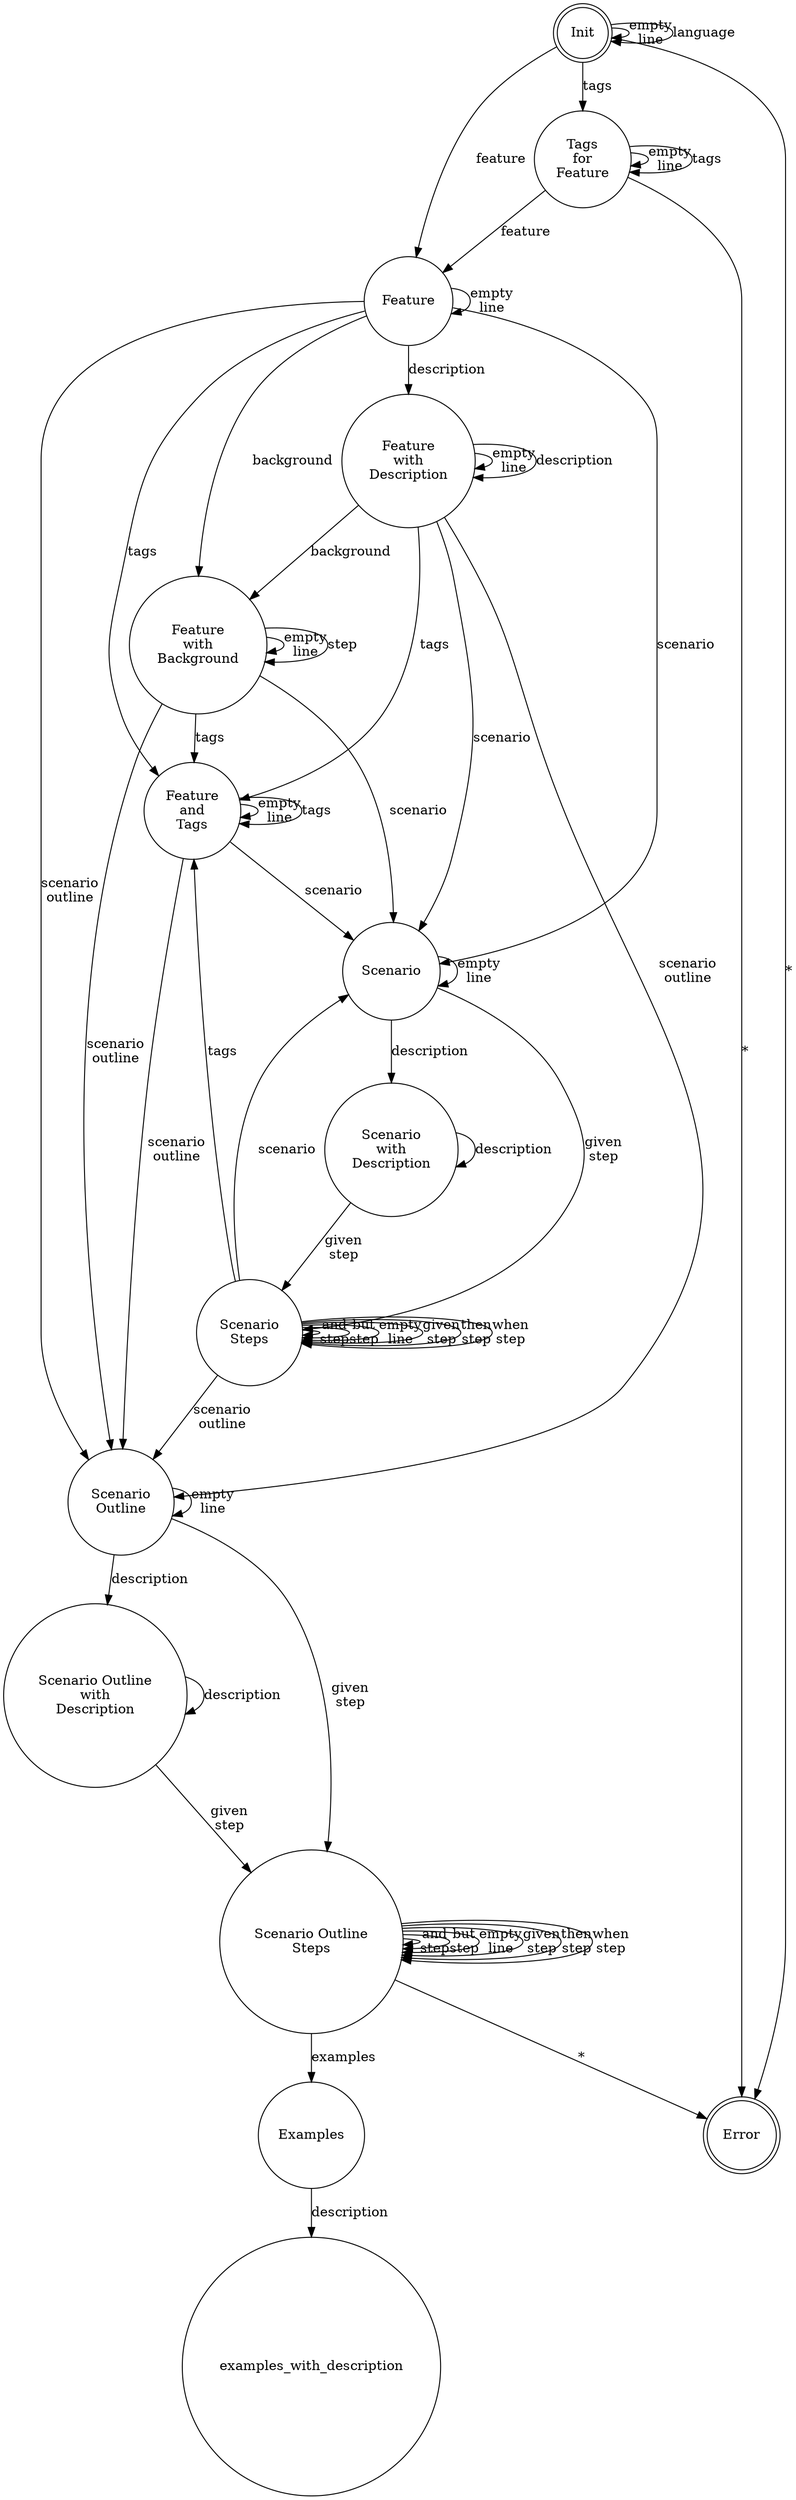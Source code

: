 digraph gherkin {
    node [shape=doublecircle];
    init [label="Init"];
    error [label="Error"];

	node [shape=circle];

    examples [label="Examples"];
    feature_and_tags [label="Feature\nand\nTags"];
    feature [label="Feature"];
    feature_with_background [label="Feature\nwith\nBackground"];
    feature_with_description [label="Feature\nwith\nDescription"];
    scenario [label="Scenario"];
    scenario_outline [label="Scenario\nOutline"];
    scenario_outline_steps [label="Scenario Outline\nSteps"];
    scenario_outline_with_description [label="Scenario Outline\nwith\nDescription"];
    scenario_steps [label="Scenario\nSteps"];
    scenario_with_description [label="Scenario\nwith\nDescription"];
    tags_for_feature [label="Tags\nfor\nFeature"];

    init -> error [label="*"];
    init -> feature [label="feature"];
    init -> init [label="empty\nline"];
    init -> init [label="language"];    // currently ignore
    init -> tags_for_feature [label="tags"];

    tags_for_feature -> error [label="*"];
    tags_for_feature -> feature [label="feature"];
    tags_for_feature -> tags_for_feature [label="empty\nline"];
    tags_for_feature -> tags_for_feature [label="tags"];

    feature_with_description -> feature_with_description [label="empty\nline"];
    feature_with_description -> feature_with_description [label="description"];
    feature_with_description -> feature_with_background [label="background"];
    feature_with_description -> feature_and_tags [label="tags"];
    feature_with_description -> scenario [label="scenario"];
    feature_with_description -> scenario_outline [label="scenario\noutline"];

    feature_with_background -> feature_with_background [label="empty\nline"];
    feature_with_background -> feature_with_background [label="step"];
    feature_with_background -> feature_and_tags [label="tags"];
    feature_with_background -> scenario [label="scenario"];
    feature_with_background -> scenario_outline [label="scenario\noutline"];

    feature_and_tags -> feature_and_tags [label="empty\nline"];
    feature_and_tags -> feature_and_tags [label="tags"];
    feature_and_tags -> scenario [label="scenario"];
    feature_and_tags -> scenario_outline [label="scenario\noutline"];

    feature -> feature [label="empty\nline"];
    feature -> feature_with_description [label="description"];
    feature -> feature_with_background [label="background"];
    feature -> feature_and_tags [label="tags"];
    feature -> scenario [label="scenario"];
    feature -> scenario_outline [label="scenario\noutline"];

    scenario -> scenario [label="empty\nline"];
    scenario -> scenario_with_description [label="description"];
    scenario -> scenario_steps [label="given\nstep"];

    scenario_with_description -> scenario_with_description [label="description"];
    scenario_with_description -> scenario_steps [label="given\nstep"];

    scenario_steps -> feature_and_tags [label="tags"];
    scenario_steps -> scenario [label="scenario"];
    scenario_steps -> scenario_outline [label="scenario\noutline"];
    scenario_steps -> scenario_steps [label="and\nstep"];
    scenario_steps -> scenario_steps [label="but\nstep"];
    scenario_steps -> scenario_steps [label="empty\nline"];
    scenario_steps -> scenario_steps [label="given\nstep"];
    scenario_steps -> scenario_steps [label="then\nstep"];
    scenario_steps -> scenario_steps [label="when\nstep"];

    scenario_outline -> scenario_outline [label="empty\nline"];
    scenario_outline -> scenario_outline_with_description [label="description"];
    scenario_outline -> scenario_outline_steps [label="given\nstep"];

    scenario_outline_with_description -> scenario_outline_with_description [label="description"];
    scenario_outline_with_description -> scenario_outline_steps [label="given\nstep"];

    scenario_outline_steps -> error [label="*"];
    scenario_outline_steps -> examples [label="examples"];
    scenario_outline_steps -> scenario_outline_steps [label="and\nstep"];
    scenario_outline_steps -> scenario_outline_steps [label="but\nstep"];
    scenario_outline_steps -> scenario_outline_steps [label="empty\nline"];
    scenario_outline_steps -> scenario_outline_steps [label="given\nstep"];
    scenario_outline_steps -> scenario_outline_steps [label="then\nstep"];
    scenario_outline_steps -> scenario_outline_steps [label="when\nstep"];

    examples -> examples_with_description [label="description"];
}
